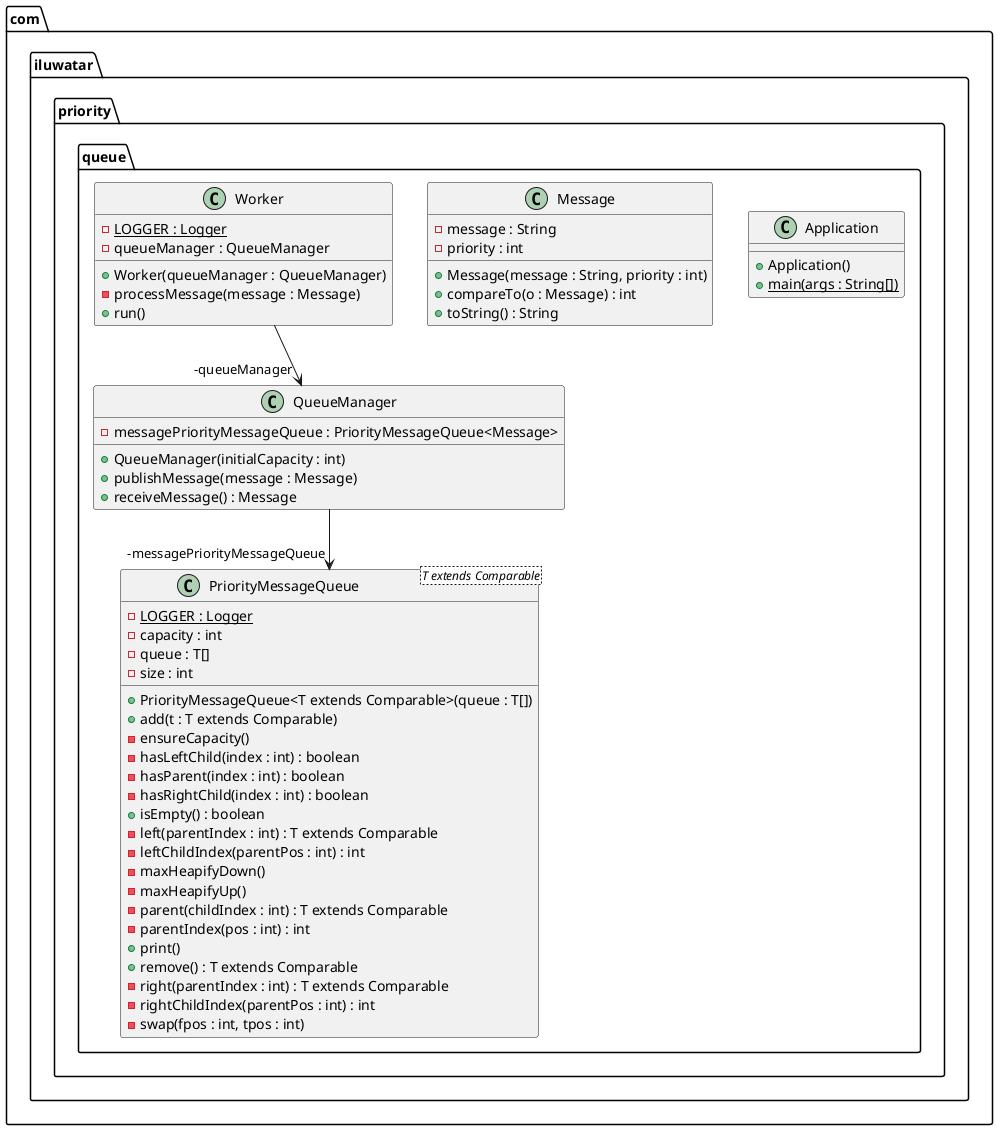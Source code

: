 @startuml
package com.iluwatar.priority.queue {
  class Application {
    + Application()
    + main(args : String[]) {static}
  }
  class Message {
    - message : String
    - priority : int
    + Message(message : String, priority : int)
    + compareTo(o : Message) : int
    + toString() : String
  }
  class PriorityMessageQueue<T extends Comparable> {
    - LOGGER : Logger {static}
    - capacity : int
    - queue : T[]
    - size : int
    + PriorityMessageQueue<T extends Comparable>(queue : T[])
    + add(t : T extends Comparable)
    - ensureCapacity()
    - hasLeftChild(index : int) : boolean
    - hasParent(index : int) : boolean
    - hasRightChild(index : int) : boolean
    + isEmpty() : boolean
    - left(parentIndex : int) : T extends Comparable
    - leftChildIndex(parentPos : int) : int
    - maxHeapifyDown()
    - maxHeapifyUp()
    - parent(childIndex : int) : T extends Comparable
    - parentIndex(pos : int) : int
    + print()
    + remove() : T extends Comparable
    - right(parentIndex : int) : T extends Comparable
    - rightChildIndex(parentPos : int) : int
    - swap(fpos : int, tpos : int)
  }
  class QueueManager {
    - messagePriorityMessageQueue : PriorityMessageQueue<Message>
    + QueueManager(initialCapacity : int)
    + publishMessage(message : Message)
    + receiveMessage() : Message
  }
  class Worker {
    - LOGGER : Logger {static}
    - queueManager : QueueManager
    + Worker(queueManager : QueueManager)
    - processMessage(message : Message)
    + run()
  }
}
QueueManager -->  "-messagePriorityMessageQueue" PriorityMessageQueue
Worker -->  "-queueManager" QueueManager
@enduml